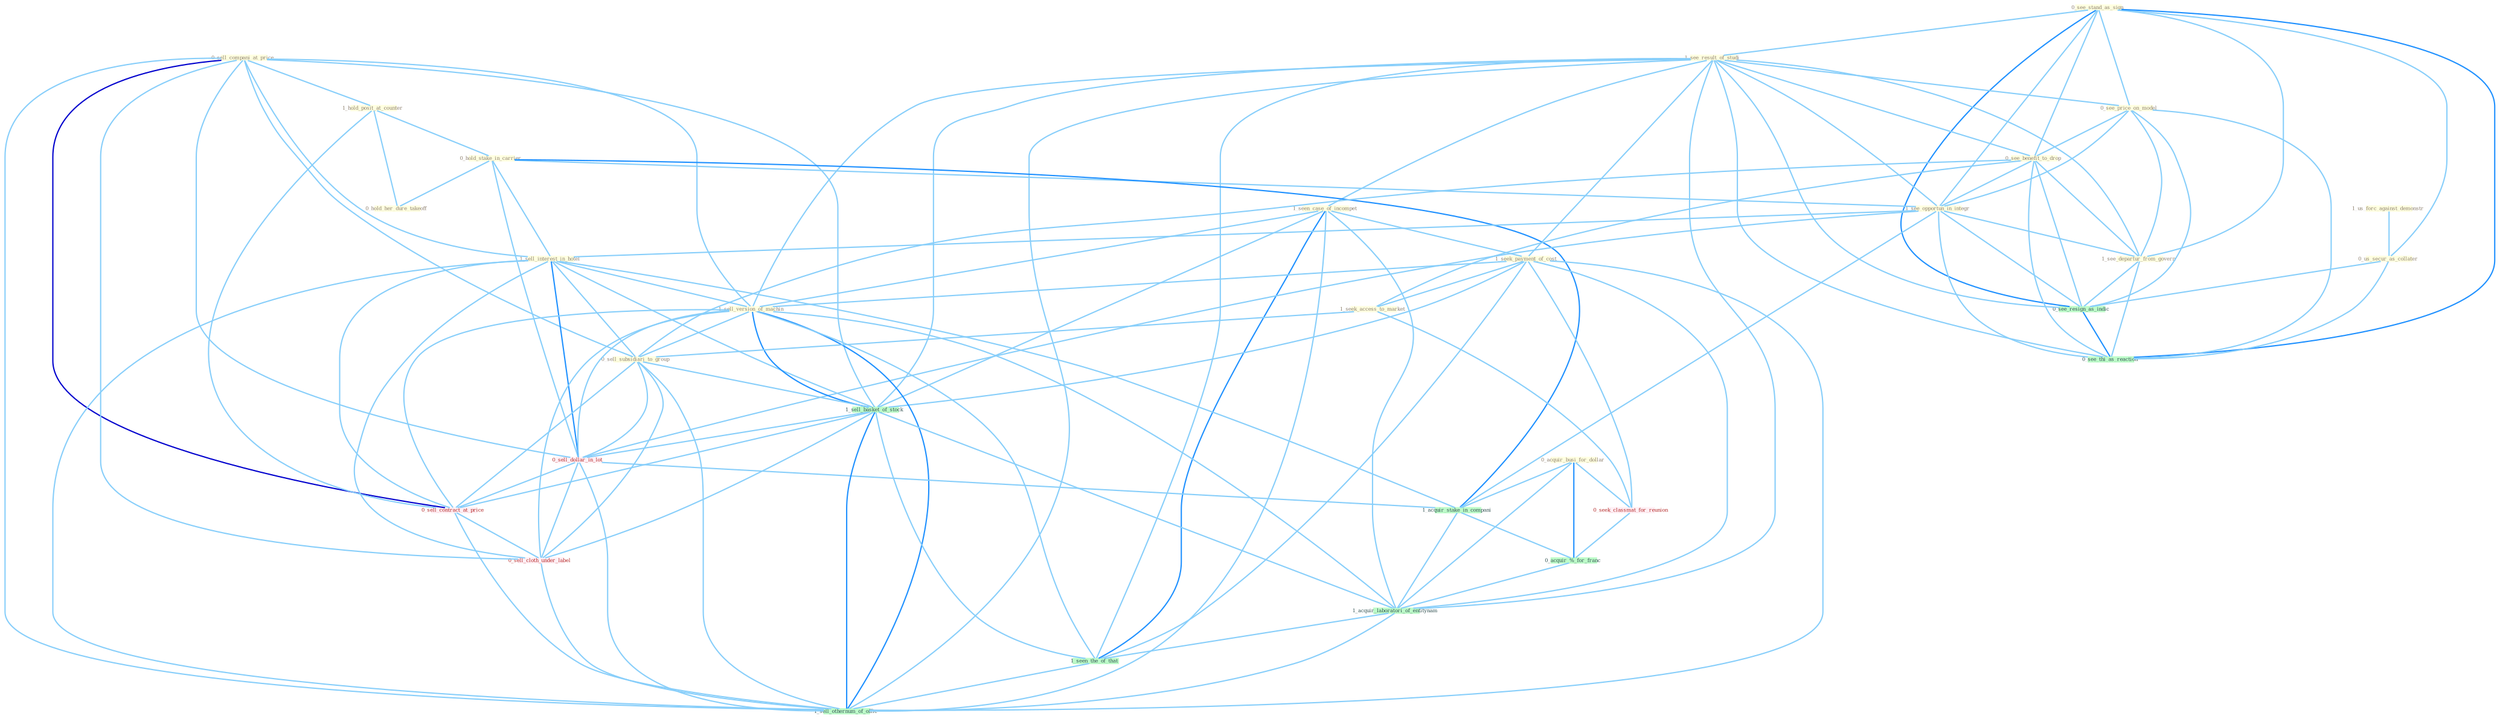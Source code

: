 Graph G{ 
    node
    [shape=polygon,style=filled,width=.5,height=.06,color="#BDFCC9",fixedsize=true,fontsize=4,
    fontcolor="#2f4f4f"];
    {node
    [color="#ffffe0", fontcolor="#8b7d6b"] "0_sell_compani_at_price " "0_see_stand_as_sign " "1_see_result_of_studi " "0_see_price_on_model " "1_us_forc_against_demonstr " "1_hold_posit_at_counter " "0_hold_stake_in_carrier " "1_seen_case_of_incompet " "0_see_benefit_to_drop " "1_seek_payment_of_cost " "0_hold_her_dure_takeoff " "1_see_opportun_in_integr " "1_sell_interest_in_hotel " "1_sell_version_of_machin " "1_seek_access_to_market " "0_sell_subsidiari_to_group " "0_acquir_busi_for_dollar " "1_see_departur_from_govern " "0_us_secur_as_collater "}
{node [color="#fff0f5", fontcolor="#b22222"] "0_seek_classmat_for_reunion " "0_sell_dollar_in_lot " "0_sell_contract_at_price " "0_sell_cloth_under_label "}
edge [color="#B0E2FF"];

	"0_sell_compani_at_price " -- "1_hold_posit_at_counter " [w="1", color="#87cefa" ];
	"0_sell_compani_at_price " -- "1_sell_interest_in_hotel " [w="1", color="#87cefa" ];
	"0_sell_compani_at_price " -- "1_sell_version_of_machin " [w="1", color="#87cefa" ];
	"0_sell_compani_at_price " -- "0_sell_subsidiari_to_group " [w="1", color="#87cefa" ];
	"0_sell_compani_at_price " -- "1_sell_basket_of_stock " [w="1", color="#87cefa" ];
	"0_sell_compani_at_price " -- "0_sell_dollar_in_lot " [w="1", color="#87cefa" ];
	"0_sell_compani_at_price " -- "0_sell_contract_at_price " [w="3", color="#0000cd" , len=0.6];
	"0_sell_compani_at_price " -- "0_sell_cloth_under_label " [w="1", color="#87cefa" ];
	"0_sell_compani_at_price " -- "1_sell_othernum_of_offic " [w="1", color="#87cefa" ];
	"0_see_stand_as_sign " -- "1_see_result_of_studi " [w="1", color="#87cefa" ];
	"0_see_stand_as_sign " -- "0_see_price_on_model " [w="1", color="#87cefa" ];
	"0_see_stand_as_sign " -- "0_see_benefit_to_drop " [w="1", color="#87cefa" ];
	"0_see_stand_as_sign " -- "1_see_opportun_in_integr " [w="1", color="#87cefa" ];
	"0_see_stand_as_sign " -- "1_see_departur_from_govern " [w="1", color="#87cefa" ];
	"0_see_stand_as_sign " -- "0_us_secur_as_collater " [w="1", color="#87cefa" ];
	"0_see_stand_as_sign " -- "0_see_resign_as_indic " [w="2", color="#1e90ff" , len=0.8];
	"0_see_stand_as_sign " -- "0_see_thi_as_reaction " [w="2", color="#1e90ff" , len=0.8];
	"1_see_result_of_studi " -- "0_see_price_on_model " [w="1", color="#87cefa" ];
	"1_see_result_of_studi " -- "1_seen_case_of_incompet " [w="1", color="#87cefa" ];
	"1_see_result_of_studi " -- "0_see_benefit_to_drop " [w="1", color="#87cefa" ];
	"1_see_result_of_studi " -- "1_seek_payment_of_cost " [w="1", color="#87cefa" ];
	"1_see_result_of_studi " -- "1_see_opportun_in_integr " [w="1", color="#87cefa" ];
	"1_see_result_of_studi " -- "1_sell_version_of_machin " [w="1", color="#87cefa" ];
	"1_see_result_of_studi " -- "1_see_departur_from_govern " [w="1", color="#87cefa" ];
	"1_see_result_of_studi " -- "1_sell_basket_of_stock " [w="1", color="#87cefa" ];
	"1_see_result_of_studi " -- "0_see_resign_as_indic " [w="1", color="#87cefa" ];
	"1_see_result_of_studi " -- "1_acquir_laboratori_of_entitynam " [w="1", color="#87cefa" ];
	"1_see_result_of_studi " -- "1_seen_the_of_that " [w="1", color="#87cefa" ];
	"1_see_result_of_studi " -- "1_sell_othernum_of_offic " [w="1", color="#87cefa" ];
	"1_see_result_of_studi " -- "0_see_thi_as_reaction " [w="1", color="#87cefa" ];
	"0_see_price_on_model " -- "0_see_benefit_to_drop " [w="1", color="#87cefa" ];
	"0_see_price_on_model " -- "1_see_opportun_in_integr " [w="1", color="#87cefa" ];
	"0_see_price_on_model " -- "1_see_departur_from_govern " [w="1", color="#87cefa" ];
	"0_see_price_on_model " -- "0_see_resign_as_indic " [w="1", color="#87cefa" ];
	"0_see_price_on_model " -- "0_see_thi_as_reaction " [w="1", color="#87cefa" ];
	"1_us_forc_against_demonstr " -- "0_us_secur_as_collater " [w="1", color="#87cefa" ];
	"1_hold_posit_at_counter " -- "0_hold_stake_in_carrier " [w="1", color="#87cefa" ];
	"1_hold_posit_at_counter " -- "0_hold_her_dure_takeoff " [w="1", color="#87cefa" ];
	"1_hold_posit_at_counter " -- "0_sell_contract_at_price " [w="1", color="#87cefa" ];
	"0_hold_stake_in_carrier " -- "0_hold_her_dure_takeoff " [w="1", color="#87cefa" ];
	"0_hold_stake_in_carrier " -- "1_see_opportun_in_integr " [w="1", color="#87cefa" ];
	"0_hold_stake_in_carrier " -- "1_sell_interest_in_hotel " [w="1", color="#87cefa" ];
	"0_hold_stake_in_carrier " -- "0_sell_dollar_in_lot " [w="1", color="#87cefa" ];
	"0_hold_stake_in_carrier " -- "1_acquir_stake_in_compani " [w="2", color="#1e90ff" , len=0.8];
	"1_seen_case_of_incompet " -- "1_seek_payment_of_cost " [w="1", color="#87cefa" ];
	"1_seen_case_of_incompet " -- "1_sell_version_of_machin " [w="1", color="#87cefa" ];
	"1_seen_case_of_incompet " -- "1_sell_basket_of_stock " [w="1", color="#87cefa" ];
	"1_seen_case_of_incompet " -- "1_acquir_laboratori_of_entitynam " [w="1", color="#87cefa" ];
	"1_seen_case_of_incompet " -- "1_seen_the_of_that " [w="2", color="#1e90ff" , len=0.8];
	"1_seen_case_of_incompet " -- "1_sell_othernum_of_offic " [w="1", color="#87cefa" ];
	"0_see_benefit_to_drop " -- "1_see_opportun_in_integr " [w="1", color="#87cefa" ];
	"0_see_benefit_to_drop " -- "1_seek_access_to_market " [w="1", color="#87cefa" ];
	"0_see_benefit_to_drop " -- "0_sell_subsidiari_to_group " [w="1", color="#87cefa" ];
	"0_see_benefit_to_drop " -- "1_see_departur_from_govern " [w="1", color="#87cefa" ];
	"0_see_benefit_to_drop " -- "0_see_resign_as_indic " [w="1", color="#87cefa" ];
	"0_see_benefit_to_drop " -- "0_see_thi_as_reaction " [w="1", color="#87cefa" ];
	"1_seek_payment_of_cost " -- "1_sell_version_of_machin " [w="1", color="#87cefa" ];
	"1_seek_payment_of_cost " -- "1_seek_access_to_market " [w="1", color="#87cefa" ];
	"1_seek_payment_of_cost " -- "0_seek_classmat_for_reunion " [w="1", color="#87cefa" ];
	"1_seek_payment_of_cost " -- "1_sell_basket_of_stock " [w="1", color="#87cefa" ];
	"1_seek_payment_of_cost " -- "1_acquir_laboratori_of_entitynam " [w="1", color="#87cefa" ];
	"1_seek_payment_of_cost " -- "1_seen_the_of_that " [w="1", color="#87cefa" ];
	"1_seek_payment_of_cost " -- "1_sell_othernum_of_offic " [w="1", color="#87cefa" ];
	"1_see_opportun_in_integr " -- "1_sell_interest_in_hotel " [w="1", color="#87cefa" ];
	"1_see_opportun_in_integr " -- "1_see_departur_from_govern " [w="1", color="#87cefa" ];
	"1_see_opportun_in_integr " -- "0_sell_dollar_in_lot " [w="1", color="#87cefa" ];
	"1_see_opportun_in_integr " -- "0_see_resign_as_indic " [w="1", color="#87cefa" ];
	"1_see_opportun_in_integr " -- "1_acquir_stake_in_compani " [w="1", color="#87cefa" ];
	"1_see_opportun_in_integr " -- "0_see_thi_as_reaction " [w="1", color="#87cefa" ];
	"1_sell_interest_in_hotel " -- "1_sell_version_of_machin " [w="1", color="#87cefa" ];
	"1_sell_interest_in_hotel " -- "0_sell_subsidiari_to_group " [w="1", color="#87cefa" ];
	"1_sell_interest_in_hotel " -- "1_sell_basket_of_stock " [w="1", color="#87cefa" ];
	"1_sell_interest_in_hotel " -- "0_sell_dollar_in_lot " [w="2", color="#1e90ff" , len=0.8];
	"1_sell_interest_in_hotel " -- "1_acquir_stake_in_compani " [w="1", color="#87cefa" ];
	"1_sell_interest_in_hotel " -- "0_sell_contract_at_price " [w="1", color="#87cefa" ];
	"1_sell_interest_in_hotel " -- "0_sell_cloth_under_label " [w="1", color="#87cefa" ];
	"1_sell_interest_in_hotel " -- "1_sell_othernum_of_offic " [w="1", color="#87cefa" ];
	"1_sell_version_of_machin " -- "0_sell_subsidiari_to_group " [w="1", color="#87cefa" ];
	"1_sell_version_of_machin " -- "1_sell_basket_of_stock " [w="2", color="#1e90ff" , len=0.8];
	"1_sell_version_of_machin " -- "0_sell_dollar_in_lot " [w="1", color="#87cefa" ];
	"1_sell_version_of_machin " -- "0_sell_contract_at_price " [w="1", color="#87cefa" ];
	"1_sell_version_of_machin " -- "1_acquir_laboratori_of_entitynam " [w="1", color="#87cefa" ];
	"1_sell_version_of_machin " -- "0_sell_cloth_under_label " [w="1", color="#87cefa" ];
	"1_sell_version_of_machin " -- "1_seen_the_of_that " [w="1", color="#87cefa" ];
	"1_sell_version_of_machin " -- "1_sell_othernum_of_offic " [w="2", color="#1e90ff" , len=0.8];
	"1_seek_access_to_market " -- "0_sell_subsidiari_to_group " [w="1", color="#87cefa" ];
	"1_seek_access_to_market " -- "0_seek_classmat_for_reunion " [w="1", color="#87cefa" ];
	"0_sell_subsidiari_to_group " -- "1_sell_basket_of_stock " [w="1", color="#87cefa" ];
	"0_sell_subsidiari_to_group " -- "0_sell_dollar_in_lot " [w="1", color="#87cefa" ];
	"0_sell_subsidiari_to_group " -- "0_sell_contract_at_price " [w="1", color="#87cefa" ];
	"0_sell_subsidiari_to_group " -- "0_sell_cloth_under_label " [w="1", color="#87cefa" ];
	"0_sell_subsidiari_to_group " -- "1_sell_othernum_of_offic " [w="1", color="#87cefa" ];
	"0_acquir_busi_for_dollar " -- "0_seek_classmat_for_reunion " [w="1", color="#87cefa" ];
	"0_acquir_busi_for_dollar " -- "1_acquir_stake_in_compani " [w="1", color="#87cefa" ];
	"0_acquir_busi_for_dollar " -- "0_acquir_%_for_franc " [w="2", color="#1e90ff" , len=0.8];
	"0_acquir_busi_for_dollar " -- "1_acquir_laboratori_of_entitynam " [w="1", color="#87cefa" ];
	"1_see_departur_from_govern " -- "0_see_resign_as_indic " [w="1", color="#87cefa" ];
	"1_see_departur_from_govern " -- "0_see_thi_as_reaction " [w="1", color="#87cefa" ];
	"0_us_secur_as_collater " -- "0_see_resign_as_indic " [w="1", color="#87cefa" ];
	"0_us_secur_as_collater " -- "0_see_thi_as_reaction " [w="1", color="#87cefa" ];
	"0_seek_classmat_for_reunion " -- "0_acquir_%_for_franc " [w="1", color="#87cefa" ];
	"1_sell_basket_of_stock " -- "0_sell_dollar_in_lot " [w="1", color="#87cefa" ];
	"1_sell_basket_of_stock " -- "0_sell_contract_at_price " [w="1", color="#87cefa" ];
	"1_sell_basket_of_stock " -- "1_acquir_laboratori_of_entitynam " [w="1", color="#87cefa" ];
	"1_sell_basket_of_stock " -- "0_sell_cloth_under_label " [w="1", color="#87cefa" ];
	"1_sell_basket_of_stock " -- "1_seen_the_of_that " [w="1", color="#87cefa" ];
	"1_sell_basket_of_stock " -- "1_sell_othernum_of_offic " [w="2", color="#1e90ff" , len=0.8];
	"0_sell_dollar_in_lot " -- "1_acquir_stake_in_compani " [w="1", color="#87cefa" ];
	"0_sell_dollar_in_lot " -- "0_sell_contract_at_price " [w="1", color="#87cefa" ];
	"0_sell_dollar_in_lot " -- "0_sell_cloth_under_label " [w="1", color="#87cefa" ];
	"0_sell_dollar_in_lot " -- "1_sell_othernum_of_offic " [w="1", color="#87cefa" ];
	"0_see_resign_as_indic " -- "0_see_thi_as_reaction " [w="2", color="#1e90ff" , len=0.8];
	"1_acquir_stake_in_compani " -- "0_acquir_%_for_franc " [w="1", color="#87cefa" ];
	"1_acquir_stake_in_compani " -- "1_acquir_laboratori_of_entitynam " [w="1", color="#87cefa" ];
	"0_acquir_%_for_franc " -- "1_acquir_laboratori_of_entitynam " [w="1", color="#87cefa" ];
	"0_sell_contract_at_price " -- "0_sell_cloth_under_label " [w="1", color="#87cefa" ];
	"0_sell_contract_at_price " -- "1_sell_othernum_of_offic " [w="1", color="#87cefa" ];
	"1_acquir_laboratori_of_entitynam " -- "1_seen_the_of_that " [w="1", color="#87cefa" ];
	"1_acquir_laboratori_of_entitynam " -- "1_sell_othernum_of_offic " [w="1", color="#87cefa" ];
	"0_sell_cloth_under_label " -- "1_sell_othernum_of_offic " [w="1", color="#87cefa" ];
	"1_seen_the_of_that " -- "1_sell_othernum_of_offic " [w="1", color="#87cefa" ];
}